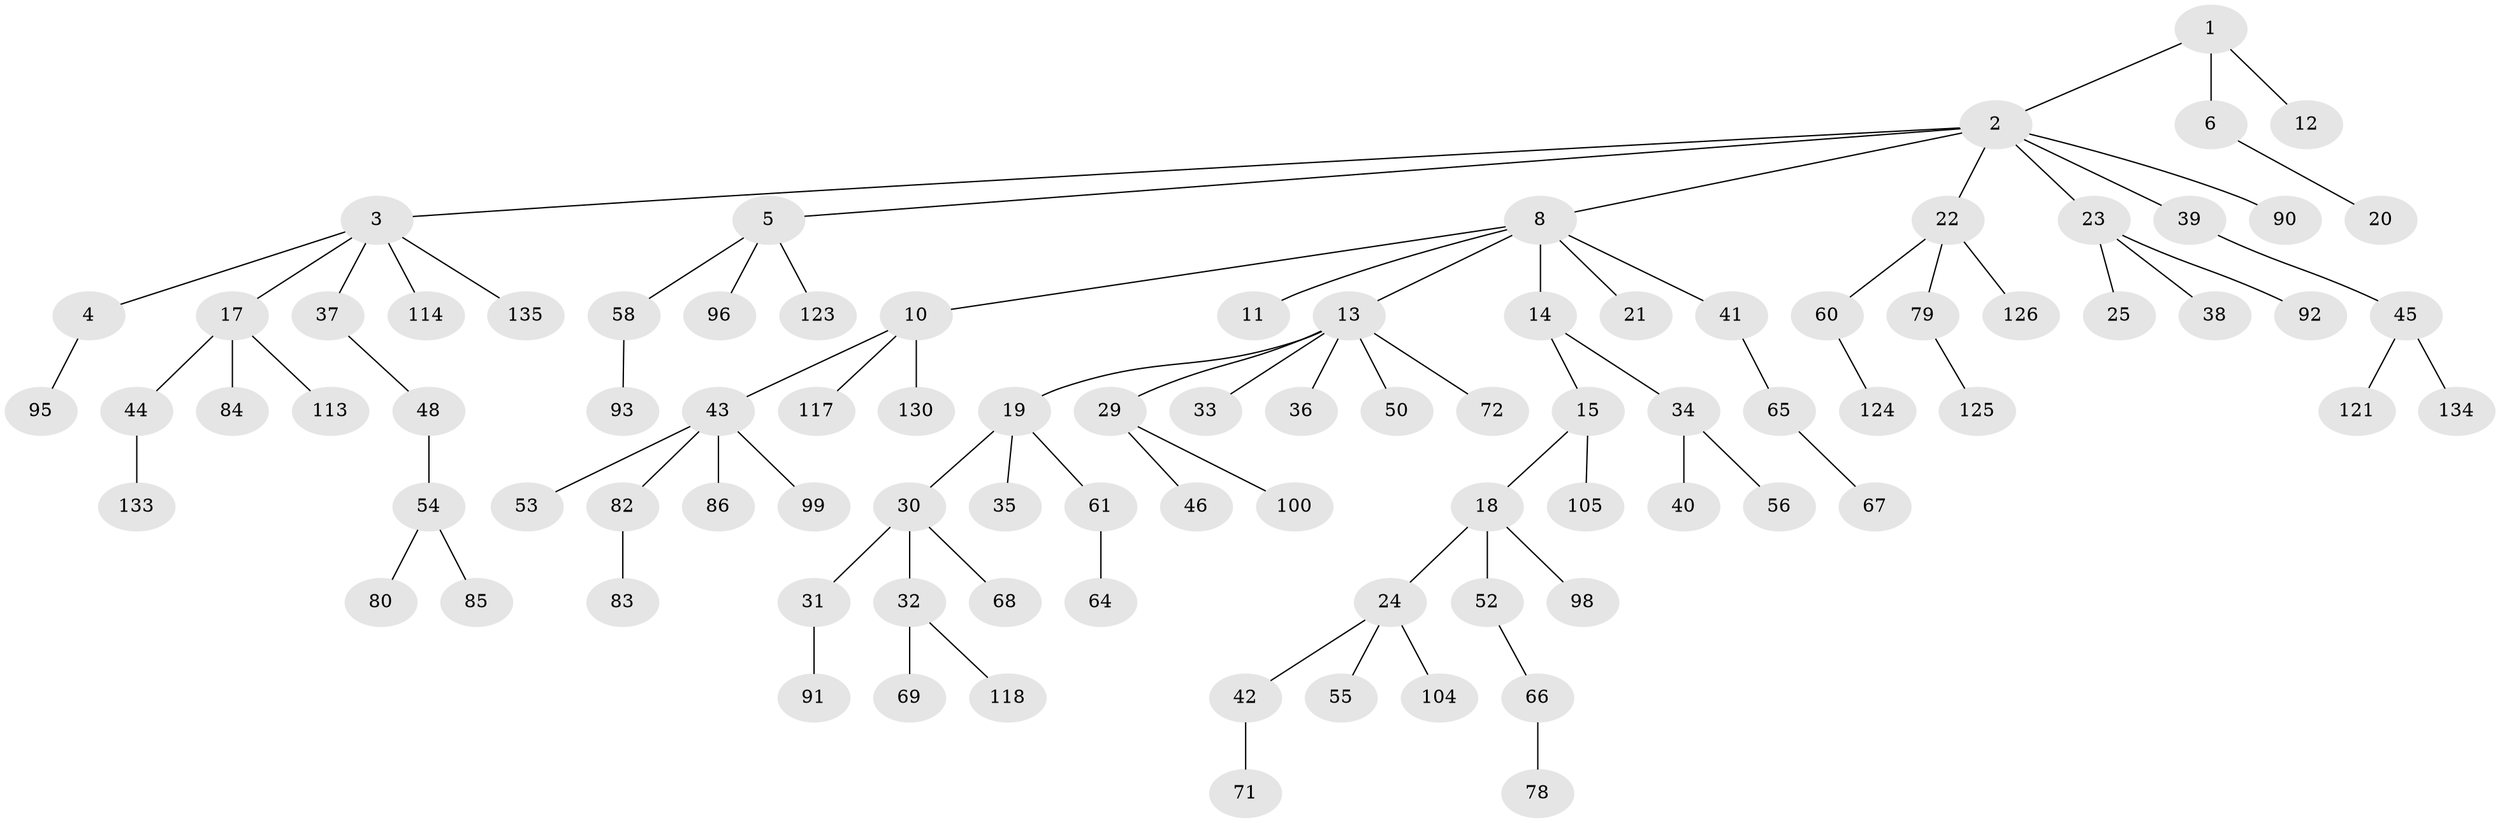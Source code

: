 // original degree distribution, {4: 0.05925925925925926, 8: 0.007407407407407408, 5: 0.044444444444444446, 3: 0.14814814814814814, 2: 0.24444444444444444, 1: 0.4888888888888889, 6: 0.007407407407407408}
// Generated by graph-tools (version 1.1) at 2025/42/03/06/25 10:42:04]
// undirected, 90 vertices, 89 edges
graph export_dot {
graph [start="1"]
  node [color=gray90,style=filled];
  1 [super="+108"];
  2 [super="+7"];
  3 [super="+89"];
  4 [super="+122"];
  5 [super="+103"];
  6;
  8 [super="+9"];
  10 [super="+63"];
  11;
  12;
  13 [super="+16"];
  14;
  15 [super="+70"];
  17;
  18;
  19 [super="+81"];
  20 [super="+27"];
  21;
  22 [super="+28"];
  23 [super="+74"];
  24 [super="+26"];
  25;
  29 [super="+51"];
  30 [super="+116"];
  31 [super="+87"];
  32 [super="+94"];
  33;
  34 [super="+132"];
  35;
  36 [super="+49"];
  37;
  38;
  39;
  40;
  41 [super="+57"];
  42;
  43 [super="+47"];
  44 [super="+109"];
  45 [super="+76"];
  46;
  48 [super="+128"];
  50;
  52 [super="+62"];
  53 [super="+102"];
  54 [super="+77"];
  55;
  56 [super="+106"];
  58 [super="+59"];
  60 [super="+115"];
  61;
  64 [super="+119"];
  65 [super="+88"];
  66 [super="+75"];
  67 [super="+73"];
  68;
  69 [super="+129"];
  71;
  72;
  78;
  79;
  80;
  82;
  83 [super="+97"];
  84;
  85 [super="+110"];
  86;
  90;
  91 [super="+111"];
  92;
  93 [super="+107"];
  95;
  96 [super="+101"];
  98 [super="+112"];
  99;
  100;
  104;
  105 [super="+127"];
  113;
  114;
  117 [super="+120"];
  118;
  121;
  123;
  124;
  125;
  126 [super="+131"];
  130;
  133;
  134;
  135;
  1 -- 2;
  1 -- 6;
  1 -- 12;
  2 -- 3;
  2 -- 5;
  2 -- 8;
  2 -- 22;
  2 -- 39;
  2 -- 90;
  2 -- 23;
  3 -- 4;
  3 -- 17;
  3 -- 37;
  3 -- 114;
  3 -- 135;
  4 -- 95;
  5 -- 58;
  5 -- 96;
  5 -- 123;
  6 -- 20;
  8 -- 13;
  8 -- 14;
  8 -- 21;
  8 -- 41;
  8 -- 10;
  8 -- 11;
  10 -- 43;
  10 -- 117;
  10 -- 130;
  13 -- 19;
  13 -- 29;
  13 -- 33;
  13 -- 72;
  13 -- 50;
  13 -- 36;
  14 -- 15;
  14 -- 34;
  15 -- 18;
  15 -- 105;
  17 -- 44;
  17 -- 84;
  17 -- 113;
  18 -- 24;
  18 -- 52;
  18 -- 98;
  19 -- 30;
  19 -- 35;
  19 -- 61;
  22 -- 126;
  22 -- 60;
  22 -- 79;
  23 -- 25;
  23 -- 38;
  23 -- 92;
  24 -- 42;
  24 -- 55;
  24 -- 104;
  29 -- 46;
  29 -- 100;
  30 -- 31;
  30 -- 32;
  30 -- 68;
  31 -- 91;
  32 -- 69;
  32 -- 118;
  34 -- 40;
  34 -- 56;
  37 -- 48;
  39 -- 45;
  41 -- 65;
  42 -- 71;
  43 -- 53;
  43 -- 99;
  43 -- 82;
  43 -- 86;
  44 -- 133;
  45 -- 121;
  45 -- 134;
  48 -- 54;
  52 -- 66;
  54 -- 80;
  54 -- 85;
  58 -- 93;
  60 -- 124;
  61 -- 64;
  65 -- 67;
  66 -- 78;
  79 -- 125;
  82 -- 83;
}

